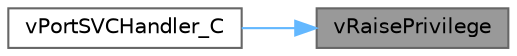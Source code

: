 digraph "vRaisePrivilege"
{
 // LATEX_PDF_SIZE
  bgcolor="transparent";
  edge [fontname=Helvetica,fontsize=10,labelfontname=Helvetica,labelfontsize=10];
  node [fontname=Helvetica,fontsize=10,shape=box,height=0.2,width=0.4];
  rankdir="RL";
  Node1 [id="Node000001",label="vRaisePrivilege",height=0.2,width=0.4,color="gray40", fillcolor="grey60", style="filled", fontcolor="black",tooltip="Raises the privilege level by clearing the bit 0 of the CONTROL register."];
  Node1 -> Node2 [id="edge2_Node000001_Node000002",dir="back",color="steelblue1",style="solid",tooltip=" "];
  Node2 [id="Node000002",label="vPortSVCHandler_C",height=0.2,width=0.4,color="grey40", fillcolor="white", style="filled",URL="$_a_r_mv8_m_2non__secure_2port_8c.html#a65bf4c0ff0c46096b4213149780b6b93",tooltip=" "];
}

